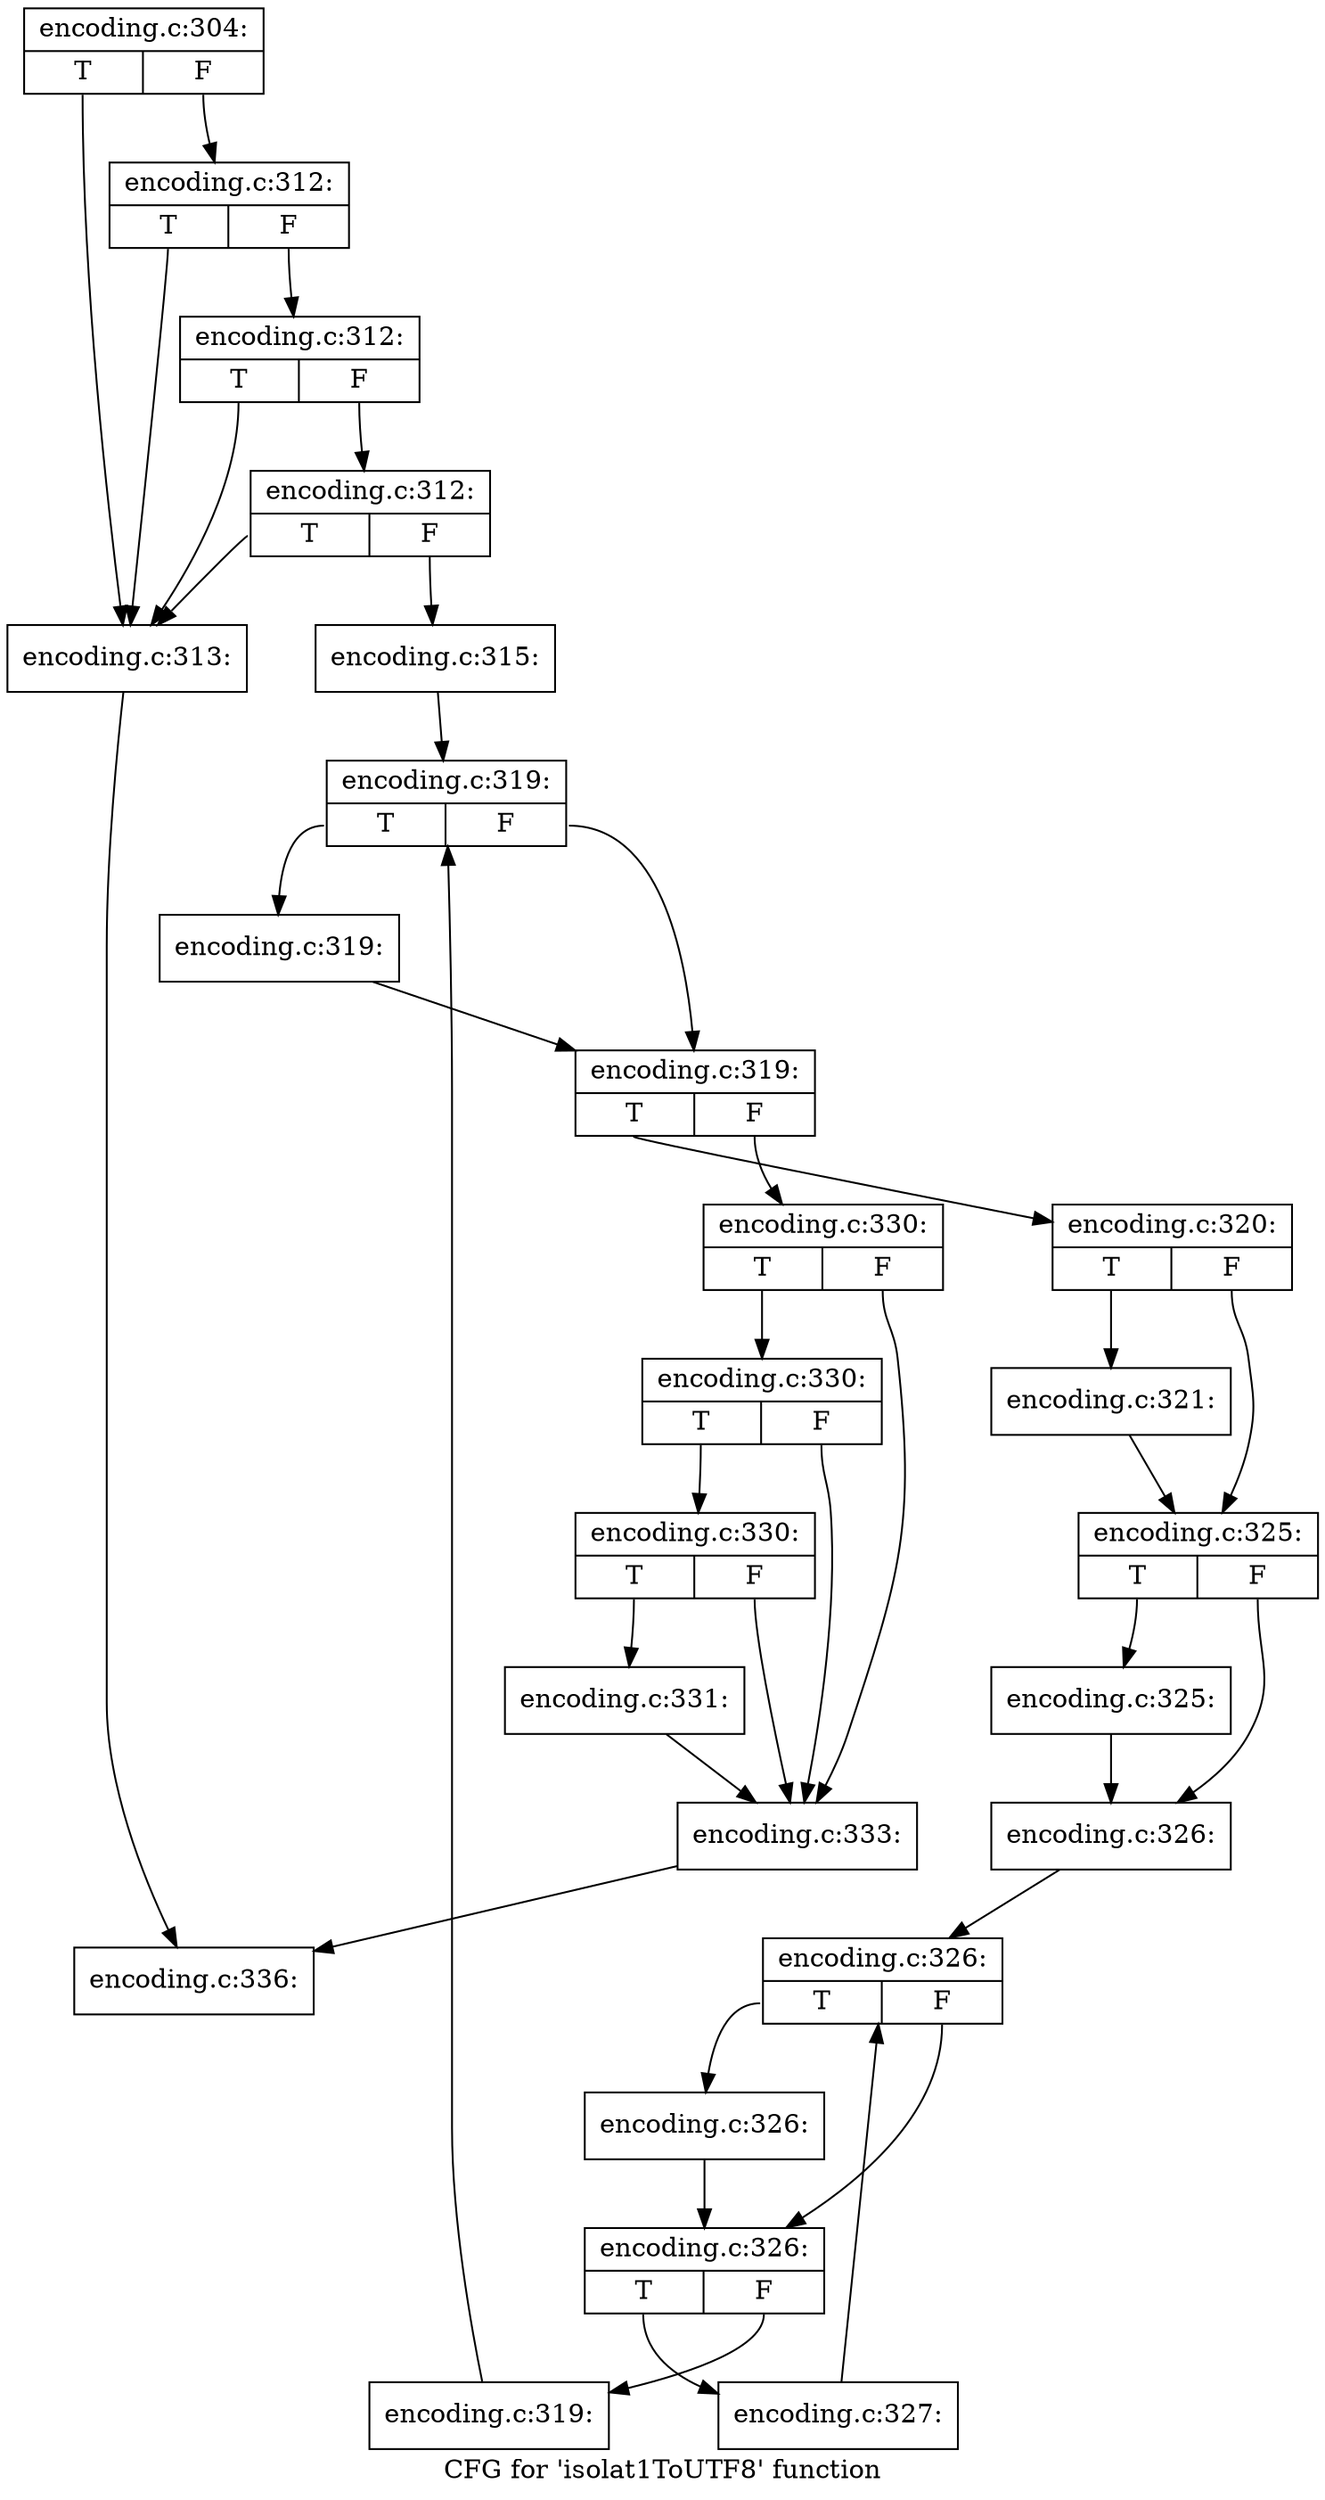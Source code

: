 digraph "CFG for 'isolat1ToUTF8' function" {
	label="CFG for 'isolat1ToUTF8' function";

	Node0x45e2600 [shape=record,label="{encoding.c:304:|{<s0>T|<s1>F}}"];
	Node0x45e2600:s0 -> Node0x45ed5b0;
	Node0x45e2600:s1 -> Node0x45ed750;
	Node0x45ed750 [shape=record,label="{encoding.c:312:|{<s0>T|<s1>F}}"];
	Node0x45ed750:s0 -> Node0x45ed5b0;
	Node0x45ed750:s1 -> Node0x45ed6d0;
	Node0x45ed6d0 [shape=record,label="{encoding.c:312:|{<s0>T|<s1>F}}"];
	Node0x45ed6d0:s0 -> Node0x45ed5b0;
	Node0x45ed6d0:s1 -> Node0x45ed650;
	Node0x45ed650 [shape=record,label="{encoding.c:312:|{<s0>T|<s1>F}}"];
	Node0x45ed650:s0 -> Node0x45ed5b0;
	Node0x45ed650:s1 -> Node0x45ed600;
	Node0x45ed5b0 [shape=record,label="{encoding.c:313:}"];
	Node0x45ed5b0 -> Node0x45e3140;
	Node0x45ed600 [shape=record,label="{encoding.c:315:}"];
	Node0x45ed600 -> Node0x45ef260;
	Node0x45ef260 [shape=record,label="{encoding.c:319:|{<s0>T|<s1>F}}"];
	Node0x45ef260:s0 -> Node0x45ef550;
	Node0x45ef260:s1 -> Node0x45ef500;
	Node0x45ef550 [shape=record,label="{encoding.c:319:}"];
	Node0x45ef550 -> Node0x45ef500;
	Node0x45ef500 [shape=record,label="{encoding.c:319:|{<s0>T|<s1>F}}"];
	Node0x45ef500:s0 -> Node0x45efc60;
	Node0x45ef500:s1 -> Node0x45ef480;
	Node0x45efc60 [shape=record,label="{encoding.c:320:|{<s0>T|<s1>F}}"];
	Node0x45efc60:s0 -> Node0x45efea0;
	Node0x45efc60:s1 -> Node0x45efef0;
	Node0x45efea0 [shape=record,label="{encoding.c:321:}"];
	Node0x45efea0 -> Node0x45efef0;
	Node0x45efef0 [shape=record,label="{encoding.c:325:|{<s0>T|<s1>F}}"];
	Node0x45efef0:s0 -> Node0x45f1950;
	Node0x45efef0:s1 -> Node0x45f19a0;
	Node0x45f1950 [shape=record,label="{encoding.c:325:}"];
	Node0x45f1950 -> Node0x45f19a0;
	Node0x45f19a0 [shape=record,label="{encoding.c:326:}"];
	Node0x45f19a0 -> Node0x45f2690;
	Node0x45f2690 [shape=record,label="{encoding.c:326:|{<s0>T|<s1>F}}"];
	Node0x45f2690:s0 -> Node0x45f29c0;
	Node0x45f2690:s1 -> Node0x45f2970;
	Node0x45f29c0 [shape=record,label="{encoding.c:326:}"];
	Node0x45f29c0 -> Node0x45f2970;
	Node0x45f2970 [shape=record,label="{encoding.c:326:|{<s0>T|<s1>F}}"];
	Node0x45f2970:s0 -> Node0x45f2f70;
	Node0x45f2970:s1 -> Node0x45efdb0;
	Node0x45f2f70 [shape=record,label="{encoding.c:327:}"];
	Node0x45f2f70 -> Node0x45f2690;
	Node0x45efdb0 [shape=record,label="{encoding.c:319:}"];
	Node0x45efdb0 -> Node0x45ef260;
	Node0x45ef480 [shape=record,label="{encoding.c:330:|{<s0>T|<s1>F}}"];
	Node0x45ef480:s0 -> Node0x45f4860;
	Node0x45ef480:s1 -> Node0x45f4790;
	Node0x45f4860 [shape=record,label="{encoding.c:330:|{<s0>T|<s1>F}}"];
	Node0x45f4860:s0 -> Node0x45f47e0;
	Node0x45f4860:s1 -> Node0x45f4790;
	Node0x45f47e0 [shape=record,label="{encoding.c:330:|{<s0>T|<s1>F}}"];
	Node0x45f47e0:s0 -> Node0x45f4740;
	Node0x45f47e0:s1 -> Node0x45f4790;
	Node0x45f4740 [shape=record,label="{encoding.c:331:}"];
	Node0x45f4740 -> Node0x45f4790;
	Node0x45f4790 [shape=record,label="{encoding.c:333:}"];
	Node0x45f4790 -> Node0x45e3140;
	Node0x45e3140 [shape=record,label="{encoding.c:336:}"];
}
